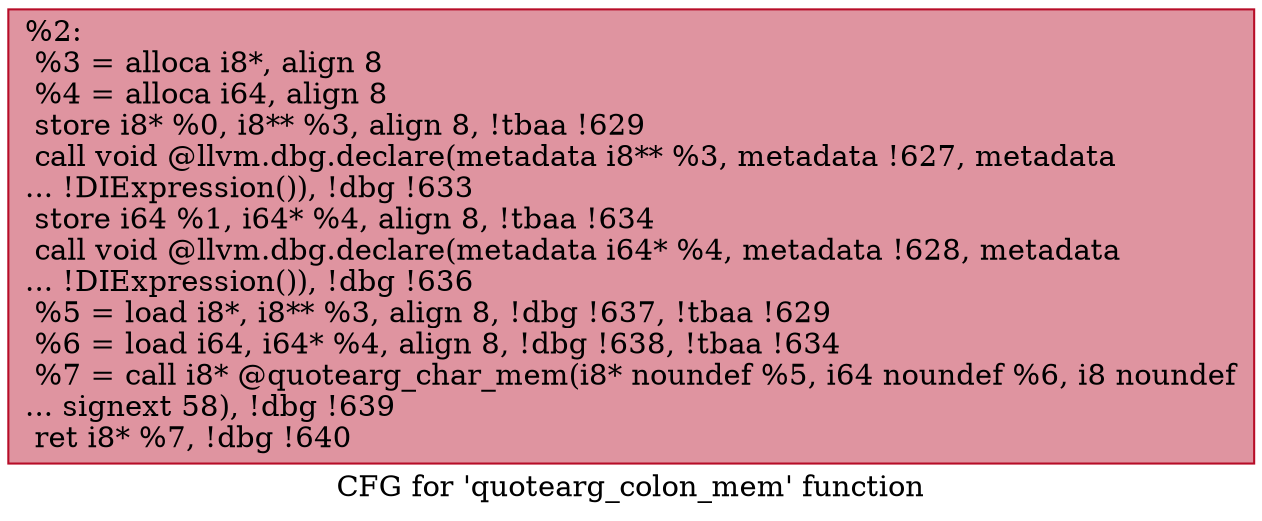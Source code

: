 digraph "CFG for 'quotearg_colon_mem' function" {
	label="CFG for 'quotearg_colon_mem' function";

	Node0x9b7b70 [shape=record,color="#b70d28ff", style=filled, fillcolor="#b70d2870",label="{%2:\l  %3 = alloca i8*, align 8\l  %4 = alloca i64, align 8\l  store i8* %0, i8** %3, align 8, !tbaa !629\l  call void @llvm.dbg.declare(metadata i8** %3, metadata !627, metadata\l... !DIExpression()), !dbg !633\l  store i64 %1, i64* %4, align 8, !tbaa !634\l  call void @llvm.dbg.declare(metadata i64* %4, metadata !628, metadata\l... !DIExpression()), !dbg !636\l  %5 = load i8*, i8** %3, align 8, !dbg !637, !tbaa !629\l  %6 = load i64, i64* %4, align 8, !dbg !638, !tbaa !634\l  %7 = call i8* @quotearg_char_mem(i8* noundef %5, i64 noundef %6, i8 noundef\l... signext 58), !dbg !639\l  ret i8* %7, !dbg !640\l}"];
}
